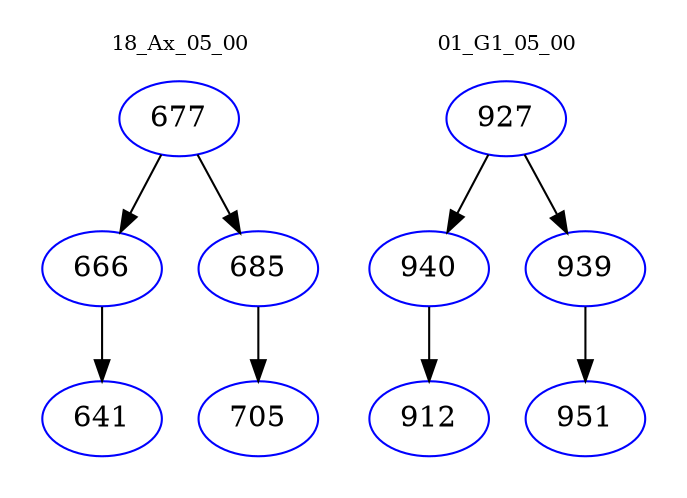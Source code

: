digraph{
subgraph cluster_0 {
color = white
label = "18_Ax_05_00";
fontsize=10;
T0_677 [label="677", color="blue"]
T0_677 -> T0_666 [color="black"]
T0_666 [label="666", color="blue"]
T0_666 -> T0_641 [color="black"]
T0_641 [label="641", color="blue"]
T0_677 -> T0_685 [color="black"]
T0_685 [label="685", color="blue"]
T0_685 -> T0_705 [color="black"]
T0_705 [label="705", color="blue"]
}
subgraph cluster_1 {
color = white
label = "01_G1_05_00";
fontsize=10;
T1_927 [label="927", color="blue"]
T1_927 -> T1_940 [color="black"]
T1_940 [label="940", color="blue"]
T1_940 -> T1_912 [color="black"]
T1_912 [label="912", color="blue"]
T1_927 -> T1_939 [color="black"]
T1_939 [label="939", color="blue"]
T1_939 -> T1_951 [color="black"]
T1_951 [label="951", color="blue"]
}
}
